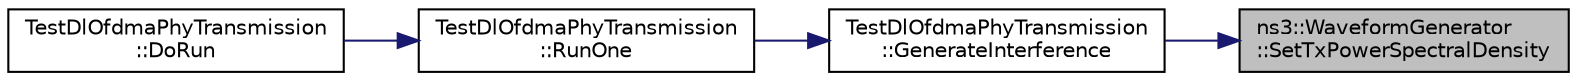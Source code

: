 digraph "ns3::WaveformGenerator::SetTxPowerSpectralDensity"
{
 // LATEX_PDF_SIZE
  edge [fontname="Helvetica",fontsize="10",labelfontname="Helvetica",labelfontsize="10"];
  node [fontname="Helvetica",fontsize="10",shape=record];
  rankdir="RL";
  Node1 [label="ns3::WaveformGenerator\l::SetTxPowerSpectralDensity",height=0.2,width=0.4,color="black", fillcolor="grey75", style="filled", fontcolor="black",tooltip="Set the Power Spectral Density used for outgoing waveforms."];
  Node1 -> Node2 [dir="back",color="midnightblue",fontsize="10",style="solid",fontname="Helvetica"];
  Node2 [label="TestDlOfdmaPhyTransmission\l::GenerateInterference",height=0.2,width=0.4,color="black", fillcolor="white", style="filled",URL="$class_test_dl_ofdma_phy_transmission.html#a492080b1b2dcc46df28d277e9045a201",tooltip="Generate interference function."];
  Node2 -> Node3 [dir="back",color="midnightblue",fontsize="10",style="solid",fontname="Helvetica"];
  Node3 [label="TestDlOfdmaPhyTransmission\l::RunOne",height=0.2,width=0.4,color="black", fillcolor="white", style="filled",URL="$class_test_dl_ofdma_phy_transmission.html#a1e08a9246e3eb151fbfdb8df03d1ea1a",tooltip="Run one function."];
  Node3 -> Node4 [dir="back",color="midnightblue",fontsize="10",style="solid",fontname="Helvetica"];
  Node4 [label="TestDlOfdmaPhyTransmission\l::DoRun",height=0.2,width=0.4,color="black", fillcolor="white", style="filled",URL="$class_test_dl_ofdma_phy_transmission.html#a6d337ae1cfab321942977b925caf612d",tooltip="Implementation to actually run this TestCase."];
}
